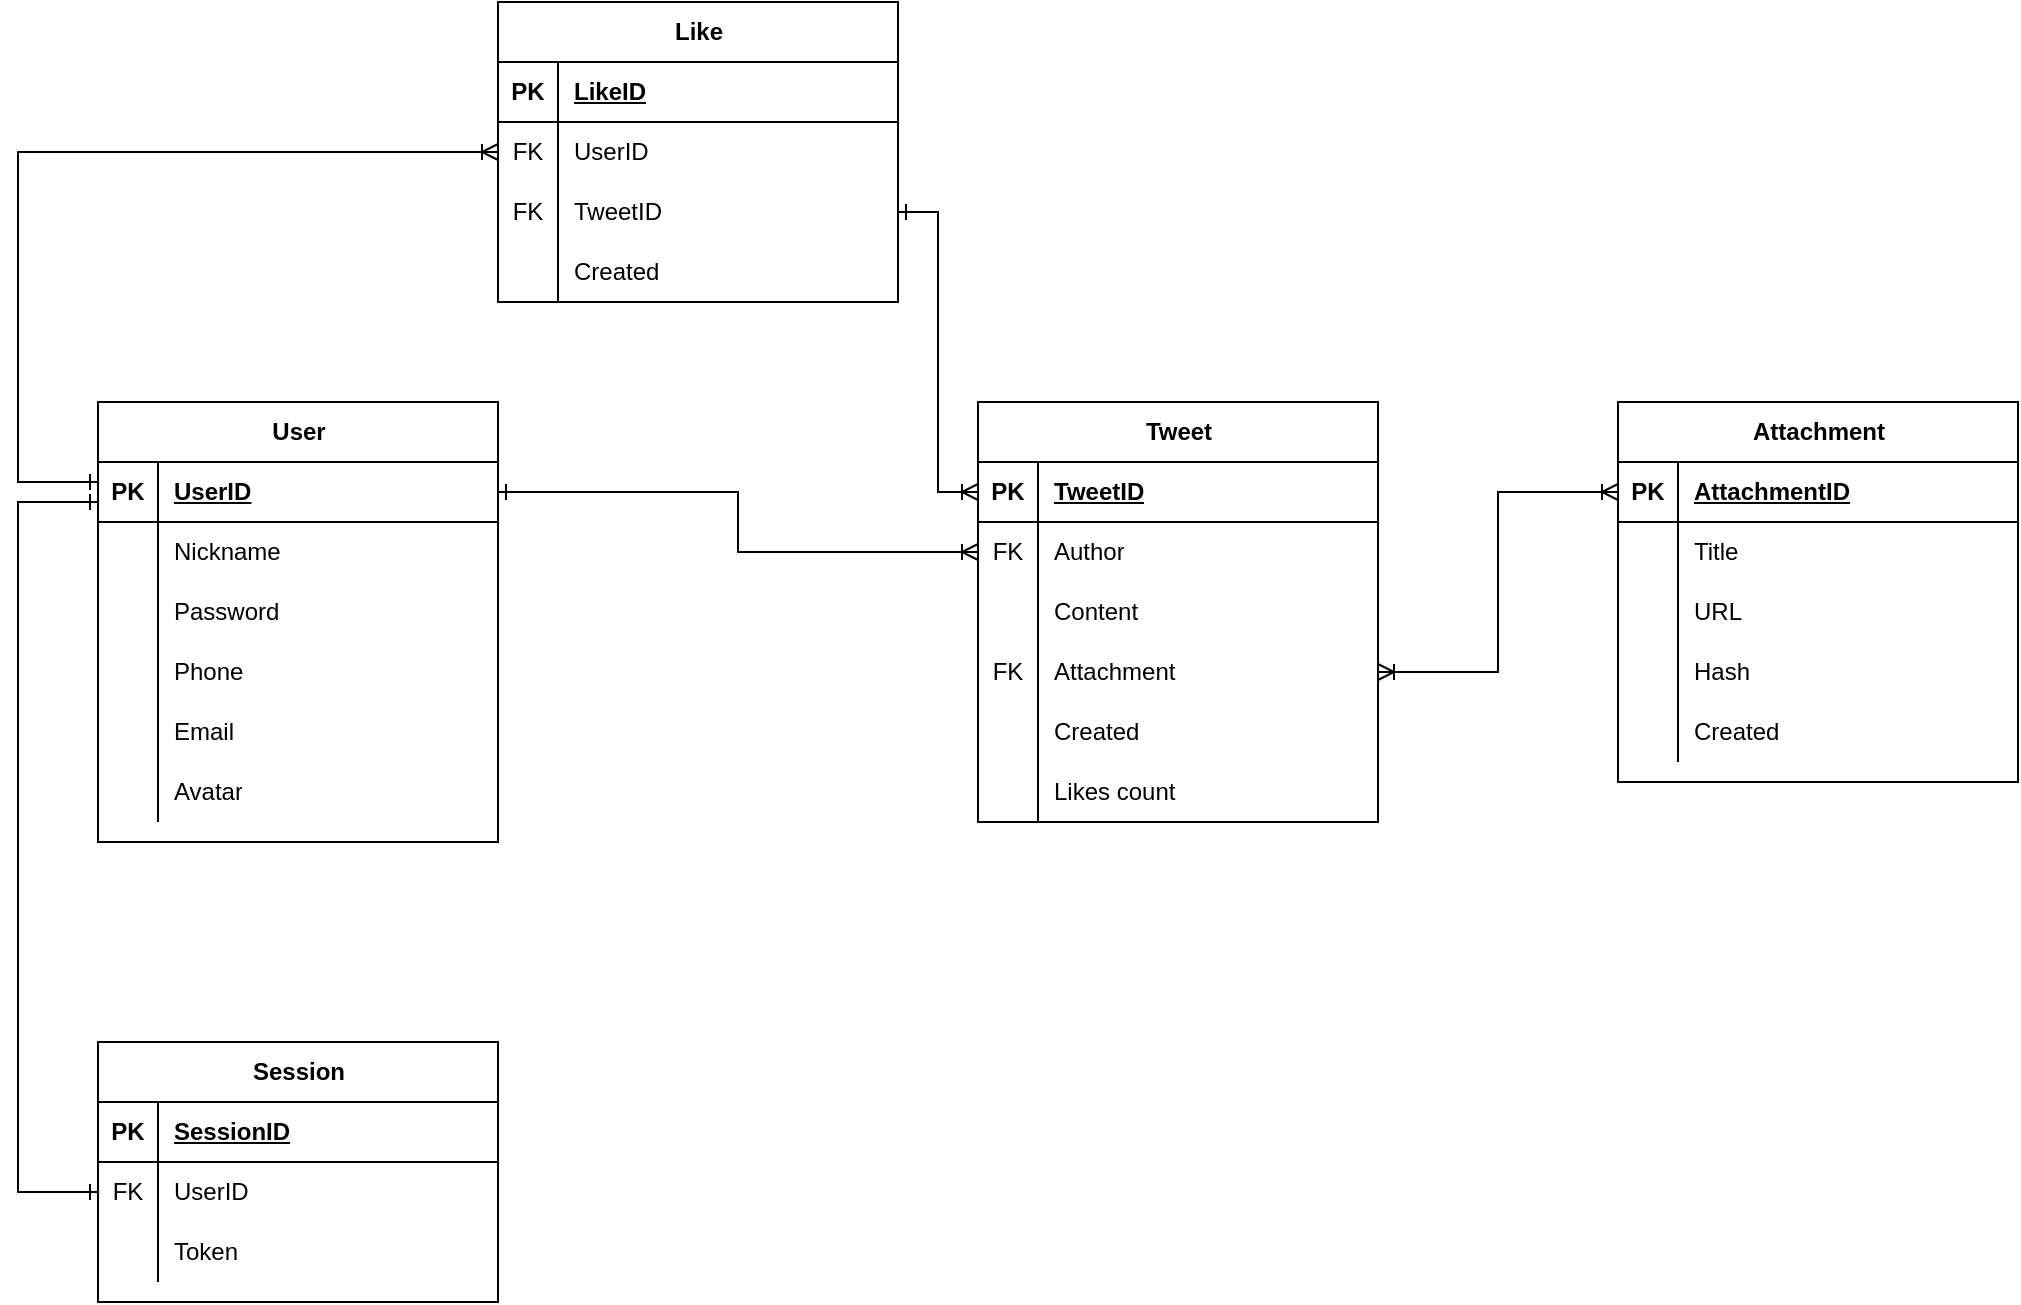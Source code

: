 <mxfile version="21.0.8" type="device"><diagram name="Page-1" id="AqOe3Q0Q7HEg-Wo7nhUU"><mxGraphModel dx="1434" dy="704" grid="1" gridSize="10" guides="1" tooltips="1" connect="1" arrows="1" fold="1" page="1" pageScale="1" pageWidth="827" pageHeight="1169" math="0" shadow="0"><root><mxCell id="0"/><mxCell id="1" parent="0"/><mxCell id="Vz5mIkHJS3hJFLeQVdy0-1" value="User" style="shape=table;startSize=30;container=1;collapsible=1;childLayout=tableLayout;fixedRows=1;rowLines=0;fontStyle=1;align=center;resizeLast=1;html=1;" vertex="1" parent="1"><mxGeometry x="80" y="400" width="200" height="220" as="geometry"/></mxCell><mxCell id="Vz5mIkHJS3hJFLeQVdy0-2" value="" style="shape=tableRow;horizontal=0;startSize=0;swimlaneHead=0;swimlaneBody=0;fillColor=none;collapsible=0;dropTarget=0;points=[[0,0.5],[1,0.5]];portConstraint=eastwest;top=0;left=0;right=0;bottom=1;" vertex="1" parent="Vz5mIkHJS3hJFLeQVdy0-1"><mxGeometry y="30" width="200" height="30" as="geometry"/></mxCell><mxCell id="Vz5mIkHJS3hJFLeQVdy0-3" value="PK" style="shape=partialRectangle;connectable=0;fillColor=none;top=0;left=0;bottom=0;right=0;fontStyle=1;overflow=hidden;whiteSpace=wrap;html=1;" vertex="1" parent="Vz5mIkHJS3hJFLeQVdy0-2"><mxGeometry width="30" height="30" as="geometry"><mxRectangle width="30" height="30" as="alternateBounds"/></mxGeometry></mxCell><mxCell id="Vz5mIkHJS3hJFLeQVdy0-4" value="UserID" style="shape=partialRectangle;connectable=0;fillColor=none;top=0;left=0;bottom=0;right=0;align=left;spacingLeft=6;fontStyle=5;overflow=hidden;whiteSpace=wrap;html=1;" vertex="1" parent="Vz5mIkHJS3hJFLeQVdy0-2"><mxGeometry x="30" width="170" height="30" as="geometry"><mxRectangle width="170" height="30" as="alternateBounds"/></mxGeometry></mxCell><mxCell id="Vz5mIkHJS3hJFLeQVdy0-5" value="" style="shape=tableRow;horizontal=0;startSize=0;swimlaneHead=0;swimlaneBody=0;fillColor=none;collapsible=0;dropTarget=0;points=[[0,0.5],[1,0.5]];portConstraint=eastwest;top=0;left=0;right=0;bottom=0;" vertex="1" parent="Vz5mIkHJS3hJFLeQVdy0-1"><mxGeometry y="60" width="200" height="30" as="geometry"/></mxCell><mxCell id="Vz5mIkHJS3hJFLeQVdy0-6" value="" style="shape=partialRectangle;connectable=0;fillColor=none;top=0;left=0;bottom=0;right=0;editable=1;overflow=hidden;whiteSpace=wrap;html=1;" vertex="1" parent="Vz5mIkHJS3hJFLeQVdy0-5"><mxGeometry width="30" height="30" as="geometry"><mxRectangle width="30" height="30" as="alternateBounds"/></mxGeometry></mxCell><mxCell id="Vz5mIkHJS3hJFLeQVdy0-7" value="Nickname" style="shape=partialRectangle;connectable=0;fillColor=none;top=0;left=0;bottom=0;right=0;align=left;spacingLeft=6;overflow=hidden;whiteSpace=wrap;html=1;" vertex="1" parent="Vz5mIkHJS3hJFLeQVdy0-5"><mxGeometry x="30" width="170" height="30" as="geometry"><mxRectangle width="170" height="30" as="alternateBounds"/></mxGeometry></mxCell><mxCell id="Vz5mIkHJS3hJFLeQVdy0-8" value="" style="shape=tableRow;horizontal=0;startSize=0;swimlaneHead=0;swimlaneBody=0;fillColor=none;collapsible=0;dropTarget=0;points=[[0,0.5],[1,0.5]];portConstraint=eastwest;top=0;left=0;right=0;bottom=0;" vertex="1" parent="Vz5mIkHJS3hJFLeQVdy0-1"><mxGeometry y="90" width="200" height="30" as="geometry"/></mxCell><mxCell id="Vz5mIkHJS3hJFLeQVdy0-9" value="" style="shape=partialRectangle;connectable=0;fillColor=none;top=0;left=0;bottom=0;right=0;editable=1;overflow=hidden;whiteSpace=wrap;html=1;" vertex="1" parent="Vz5mIkHJS3hJFLeQVdy0-8"><mxGeometry width="30" height="30" as="geometry"><mxRectangle width="30" height="30" as="alternateBounds"/></mxGeometry></mxCell><mxCell id="Vz5mIkHJS3hJFLeQVdy0-10" value="Password" style="shape=partialRectangle;connectable=0;fillColor=none;top=0;left=0;bottom=0;right=0;align=left;spacingLeft=6;overflow=hidden;whiteSpace=wrap;html=1;" vertex="1" parent="Vz5mIkHJS3hJFLeQVdy0-8"><mxGeometry x="30" width="170" height="30" as="geometry"><mxRectangle width="170" height="30" as="alternateBounds"/></mxGeometry></mxCell><mxCell id="Vz5mIkHJS3hJFLeQVdy0-11" value="" style="shape=tableRow;horizontal=0;startSize=0;swimlaneHead=0;swimlaneBody=0;fillColor=none;collapsible=0;dropTarget=0;points=[[0,0.5],[1,0.5]];portConstraint=eastwest;top=0;left=0;right=0;bottom=0;" vertex="1" parent="Vz5mIkHJS3hJFLeQVdy0-1"><mxGeometry y="120" width="200" height="30" as="geometry"/></mxCell><mxCell id="Vz5mIkHJS3hJFLeQVdy0-12" value="" style="shape=partialRectangle;connectable=0;fillColor=none;top=0;left=0;bottom=0;right=0;editable=1;overflow=hidden;whiteSpace=wrap;html=1;" vertex="1" parent="Vz5mIkHJS3hJFLeQVdy0-11"><mxGeometry width="30" height="30" as="geometry"><mxRectangle width="30" height="30" as="alternateBounds"/></mxGeometry></mxCell><mxCell id="Vz5mIkHJS3hJFLeQVdy0-13" value="Phone" style="shape=partialRectangle;connectable=0;fillColor=none;top=0;left=0;bottom=0;right=0;align=left;spacingLeft=6;overflow=hidden;whiteSpace=wrap;html=1;" vertex="1" parent="Vz5mIkHJS3hJFLeQVdy0-11"><mxGeometry x="30" width="170" height="30" as="geometry"><mxRectangle width="170" height="30" as="alternateBounds"/></mxGeometry></mxCell><mxCell id="Vz5mIkHJS3hJFLeQVdy0-66" value="" style="shape=tableRow;horizontal=0;startSize=0;swimlaneHead=0;swimlaneBody=0;fillColor=none;collapsible=0;dropTarget=0;points=[[0,0.5],[1,0.5]];portConstraint=eastwest;top=0;left=0;right=0;bottom=0;" vertex="1" parent="Vz5mIkHJS3hJFLeQVdy0-1"><mxGeometry y="150" width="200" height="30" as="geometry"/></mxCell><mxCell id="Vz5mIkHJS3hJFLeQVdy0-67" value="" style="shape=partialRectangle;connectable=0;fillColor=none;top=0;left=0;bottom=0;right=0;editable=1;overflow=hidden;whiteSpace=wrap;html=1;" vertex="1" parent="Vz5mIkHJS3hJFLeQVdy0-66"><mxGeometry width="30" height="30" as="geometry"><mxRectangle width="30" height="30" as="alternateBounds"/></mxGeometry></mxCell><mxCell id="Vz5mIkHJS3hJFLeQVdy0-68" value="Email" style="shape=partialRectangle;connectable=0;fillColor=none;top=0;left=0;bottom=0;right=0;align=left;spacingLeft=6;overflow=hidden;whiteSpace=wrap;html=1;" vertex="1" parent="Vz5mIkHJS3hJFLeQVdy0-66"><mxGeometry x="30" width="170" height="30" as="geometry"><mxRectangle width="170" height="30" as="alternateBounds"/></mxGeometry></mxCell><mxCell id="Vz5mIkHJS3hJFLeQVdy0-69" value="" style="shape=tableRow;horizontal=0;startSize=0;swimlaneHead=0;swimlaneBody=0;fillColor=none;collapsible=0;dropTarget=0;points=[[0,0.5],[1,0.5]];portConstraint=eastwest;top=0;left=0;right=0;bottom=0;" vertex="1" parent="Vz5mIkHJS3hJFLeQVdy0-1"><mxGeometry y="180" width="200" height="30" as="geometry"/></mxCell><mxCell id="Vz5mIkHJS3hJFLeQVdy0-70" value="" style="shape=partialRectangle;connectable=0;fillColor=none;top=0;left=0;bottom=0;right=0;editable=1;overflow=hidden;whiteSpace=wrap;html=1;" vertex="1" parent="Vz5mIkHJS3hJFLeQVdy0-69"><mxGeometry width="30" height="30" as="geometry"><mxRectangle width="30" height="30" as="alternateBounds"/></mxGeometry></mxCell><mxCell id="Vz5mIkHJS3hJFLeQVdy0-71" value="Avatar" style="shape=partialRectangle;connectable=0;fillColor=none;top=0;left=0;bottom=0;right=0;align=left;spacingLeft=6;overflow=hidden;whiteSpace=wrap;html=1;" vertex="1" parent="Vz5mIkHJS3hJFLeQVdy0-69"><mxGeometry x="30" width="170" height="30" as="geometry"><mxRectangle width="170" height="30" as="alternateBounds"/></mxGeometry></mxCell><mxCell id="Vz5mIkHJS3hJFLeQVdy0-14" value="Tweet" style="shape=table;startSize=30;container=1;collapsible=1;childLayout=tableLayout;fixedRows=1;rowLines=0;fontStyle=1;align=center;resizeLast=1;html=1;" vertex="1" parent="1"><mxGeometry x="520" y="400" width="200" height="210" as="geometry"/></mxCell><mxCell id="Vz5mIkHJS3hJFLeQVdy0-15" value="" style="shape=tableRow;horizontal=0;startSize=0;swimlaneHead=0;swimlaneBody=0;fillColor=none;collapsible=0;dropTarget=0;points=[[0,0.5],[1,0.5]];portConstraint=eastwest;top=0;left=0;right=0;bottom=1;" vertex="1" parent="Vz5mIkHJS3hJFLeQVdy0-14"><mxGeometry y="30" width="200" height="30" as="geometry"/></mxCell><mxCell id="Vz5mIkHJS3hJFLeQVdy0-16" value="PK" style="shape=partialRectangle;connectable=0;fillColor=none;top=0;left=0;bottom=0;right=0;fontStyle=1;overflow=hidden;whiteSpace=wrap;html=1;" vertex="1" parent="Vz5mIkHJS3hJFLeQVdy0-15"><mxGeometry width="30" height="30" as="geometry"><mxRectangle width="30" height="30" as="alternateBounds"/></mxGeometry></mxCell><mxCell id="Vz5mIkHJS3hJFLeQVdy0-17" value="TweetID" style="shape=partialRectangle;connectable=0;fillColor=none;top=0;left=0;bottom=0;right=0;align=left;spacingLeft=6;fontStyle=5;overflow=hidden;whiteSpace=wrap;html=1;" vertex="1" parent="Vz5mIkHJS3hJFLeQVdy0-15"><mxGeometry x="30" width="170" height="30" as="geometry"><mxRectangle width="170" height="30" as="alternateBounds"/></mxGeometry></mxCell><mxCell id="Vz5mIkHJS3hJFLeQVdy0-18" value="" style="shape=tableRow;horizontal=0;startSize=0;swimlaneHead=0;swimlaneBody=0;fillColor=none;collapsible=0;dropTarget=0;points=[[0,0.5],[1,0.5]];portConstraint=eastwest;top=0;left=0;right=0;bottom=0;" vertex="1" parent="Vz5mIkHJS3hJFLeQVdy0-14"><mxGeometry y="60" width="200" height="30" as="geometry"/></mxCell><mxCell id="Vz5mIkHJS3hJFLeQVdy0-19" value="FK" style="shape=partialRectangle;connectable=0;fillColor=none;top=0;left=0;bottom=0;right=0;editable=1;overflow=hidden;whiteSpace=wrap;html=1;" vertex="1" parent="Vz5mIkHJS3hJFLeQVdy0-18"><mxGeometry width="30" height="30" as="geometry"><mxRectangle width="30" height="30" as="alternateBounds"/></mxGeometry></mxCell><mxCell id="Vz5mIkHJS3hJFLeQVdy0-20" value="Author" style="shape=partialRectangle;connectable=0;fillColor=none;top=0;left=0;bottom=0;right=0;align=left;spacingLeft=6;overflow=hidden;whiteSpace=wrap;html=1;" vertex="1" parent="Vz5mIkHJS3hJFLeQVdy0-18"><mxGeometry x="30" width="170" height="30" as="geometry"><mxRectangle width="170" height="30" as="alternateBounds"/></mxGeometry></mxCell><mxCell id="Vz5mIkHJS3hJFLeQVdy0-21" value="" style="shape=tableRow;horizontal=0;startSize=0;swimlaneHead=0;swimlaneBody=0;fillColor=none;collapsible=0;dropTarget=0;points=[[0,0.5],[1,0.5]];portConstraint=eastwest;top=0;left=0;right=0;bottom=0;" vertex="1" parent="Vz5mIkHJS3hJFLeQVdy0-14"><mxGeometry y="90" width="200" height="30" as="geometry"/></mxCell><mxCell id="Vz5mIkHJS3hJFLeQVdy0-22" value="" style="shape=partialRectangle;connectable=0;fillColor=none;top=0;left=0;bottom=0;right=0;editable=1;overflow=hidden;whiteSpace=wrap;html=1;" vertex="1" parent="Vz5mIkHJS3hJFLeQVdy0-21"><mxGeometry width="30" height="30" as="geometry"><mxRectangle width="30" height="30" as="alternateBounds"/></mxGeometry></mxCell><mxCell id="Vz5mIkHJS3hJFLeQVdy0-23" value="Content" style="shape=partialRectangle;connectable=0;fillColor=none;top=0;left=0;bottom=0;right=0;align=left;spacingLeft=6;overflow=hidden;whiteSpace=wrap;html=1;" vertex="1" parent="Vz5mIkHJS3hJFLeQVdy0-21"><mxGeometry x="30" width="170" height="30" as="geometry"><mxRectangle width="170" height="30" as="alternateBounds"/></mxGeometry></mxCell><mxCell id="Vz5mIkHJS3hJFLeQVdy0-24" value="" style="shape=tableRow;horizontal=0;startSize=0;swimlaneHead=0;swimlaneBody=0;fillColor=none;collapsible=0;dropTarget=0;points=[[0,0.5],[1,0.5]];portConstraint=eastwest;top=0;left=0;right=0;bottom=0;" vertex="1" parent="Vz5mIkHJS3hJFLeQVdy0-14"><mxGeometry y="120" width="200" height="30" as="geometry"/></mxCell><mxCell id="Vz5mIkHJS3hJFLeQVdy0-25" value="FK" style="shape=partialRectangle;connectable=0;fillColor=none;top=0;left=0;bottom=0;right=0;editable=1;overflow=hidden;whiteSpace=wrap;html=1;" vertex="1" parent="Vz5mIkHJS3hJFLeQVdy0-24"><mxGeometry width="30" height="30" as="geometry"><mxRectangle width="30" height="30" as="alternateBounds"/></mxGeometry></mxCell><mxCell id="Vz5mIkHJS3hJFLeQVdy0-26" value="Attachment" style="shape=partialRectangle;connectable=0;fillColor=none;top=0;left=0;bottom=0;right=0;align=left;spacingLeft=6;overflow=hidden;whiteSpace=wrap;html=1;" vertex="1" parent="Vz5mIkHJS3hJFLeQVdy0-24"><mxGeometry x="30" width="170" height="30" as="geometry"><mxRectangle width="170" height="30" as="alternateBounds"/></mxGeometry></mxCell><mxCell id="Vz5mIkHJS3hJFLeQVdy0-76" value="" style="shape=tableRow;horizontal=0;startSize=0;swimlaneHead=0;swimlaneBody=0;fillColor=none;collapsible=0;dropTarget=0;points=[[0,0.5],[1,0.5]];portConstraint=eastwest;top=0;left=0;right=0;bottom=0;" vertex="1" parent="Vz5mIkHJS3hJFLeQVdy0-14"><mxGeometry y="150" width="200" height="30" as="geometry"/></mxCell><mxCell id="Vz5mIkHJS3hJFLeQVdy0-77" value="" style="shape=partialRectangle;connectable=0;fillColor=none;top=0;left=0;bottom=0;right=0;editable=1;overflow=hidden;whiteSpace=wrap;html=1;" vertex="1" parent="Vz5mIkHJS3hJFLeQVdy0-76"><mxGeometry width="30" height="30" as="geometry"><mxRectangle width="30" height="30" as="alternateBounds"/></mxGeometry></mxCell><mxCell id="Vz5mIkHJS3hJFLeQVdy0-78" value="Created" style="shape=partialRectangle;connectable=0;fillColor=none;top=0;left=0;bottom=0;right=0;align=left;spacingLeft=6;overflow=hidden;whiteSpace=wrap;html=1;" vertex="1" parent="Vz5mIkHJS3hJFLeQVdy0-76"><mxGeometry x="30" width="170" height="30" as="geometry"><mxRectangle width="170" height="30" as="alternateBounds"/></mxGeometry></mxCell><mxCell id="Vz5mIkHJS3hJFLeQVdy0-79" value="" style="shape=tableRow;horizontal=0;startSize=0;swimlaneHead=0;swimlaneBody=0;fillColor=none;collapsible=0;dropTarget=0;points=[[0,0.5],[1,0.5]];portConstraint=eastwest;top=0;left=0;right=0;bottom=0;" vertex="1" parent="Vz5mIkHJS3hJFLeQVdy0-14"><mxGeometry y="180" width="200" height="30" as="geometry"/></mxCell><mxCell id="Vz5mIkHJS3hJFLeQVdy0-80" value="" style="shape=partialRectangle;connectable=0;fillColor=none;top=0;left=0;bottom=0;right=0;editable=1;overflow=hidden;whiteSpace=wrap;html=1;" vertex="1" parent="Vz5mIkHJS3hJFLeQVdy0-79"><mxGeometry width="30" height="30" as="geometry"><mxRectangle width="30" height="30" as="alternateBounds"/></mxGeometry></mxCell><mxCell id="Vz5mIkHJS3hJFLeQVdy0-81" value="Likes count" style="shape=partialRectangle;connectable=0;fillColor=none;top=0;left=0;bottom=0;right=0;align=left;spacingLeft=6;overflow=hidden;whiteSpace=wrap;html=1;" vertex="1" parent="Vz5mIkHJS3hJFLeQVdy0-79"><mxGeometry x="30" width="170" height="30" as="geometry"><mxRectangle width="170" height="30" as="alternateBounds"/></mxGeometry></mxCell><mxCell id="Vz5mIkHJS3hJFLeQVdy0-27" value="Like" style="shape=table;startSize=30;container=1;collapsible=1;childLayout=tableLayout;fixedRows=1;rowLines=0;fontStyle=1;align=center;resizeLast=1;html=1;" vertex="1" parent="1"><mxGeometry x="280" y="200" width="200" height="150" as="geometry"/></mxCell><mxCell id="Vz5mIkHJS3hJFLeQVdy0-28" value="" style="shape=tableRow;horizontal=0;startSize=0;swimlaneHead=0;swimlaneBody=0;fillColor=none;collapsible=0;dropTarget=0;points=[[0,0.5],[1,0.5]];portConstraint=eastwest;top=0;left=0;right=0;bottom=1;" vertex="1" parent="Vz5mIkHJS3hJFLeQVdy0-27"><mxGeometry y="30" width="200" height="30" as="geometry"/></mxCell><mxCell id="Vz5mIkHJS3hJFLeQVdy0-29" value="PK" style="shape=partialRectangle;connectable=0;fillColor=none;top=0;left=0;bottom=0;right=0;fontStyle=1;overflow=hidden;whiteSpace=wrap;html=1;" vertex="1" parent="Vz5mIkHJS3hJFLeQVdy0-28"><mxGeometry width="30" height="30" as="geometry"><mxRectangle width="30" height="30" as="alternateBounds"/></mxGeometry></mxCell><mxCell id="Vz5mIkHJS3hJFLeQVdy0-30" value="LikeID" style="shape=partialRectangle;connectable=0;fillColor=none;top=0;left=0;bottom=0;right=0;align=left;spacingLeft=6;fontStyle=5;overflow=hidden;whiteSpace=wrap;html=1;" vertex="1" parent="Vz5mIkHJS3hJFLeQVdy0-28"><mxGeometry x="30" width="170" height="30" as="geometry"><mxRectangle width="170" height="30" as="alternateBounds"/></mxGeometry></mxCell><mxCell id="Vz5mIkHJS3hJFLeQVdy0-31" value="" style="shape=tableRow;horizontal=0;startSize=0;swimlaneHead=0;swimlaneBody=0;fillColor=none;collapsible=0;dropTarget=0;points=[[0,0.5],[1,0.5]];portConstraint=eastwest;top=0;left=0;right=0;bottom=0;" vertex="1" parent="Vz5mIkHJS3hJFLeQVdy0-27"><mxGeometry y="60" width="200" height="30" as="geometry"/></mxCell><mxCell id="Vz5mIkHJS3hJFLeQVdy0-32" value="FK" style="shape=partialRectangle;connectable=0;fillColor=none;top=0;left=0;bottom=0;right=0;editable=1;overflow=hidden;whiteSpace=wrap;html=1;" vertex="1" parent="Vz5mIkHJS3hJFLeQVdy0-31"><mxGeometry width="30" height="30" as="geometry"><mxRectangle width="30" height="30" as="alternateBounds"/></mxGeometry></mxCell><mxCell id="Vz5mIkHJS3hJFLeQVdy0-33" value="UserID" style="shape=partialRectangle;connectable=0;fillColor=none;top=0;left=0;bottom=0;right=0;align=left;spacingLeft=6;overflow=hidden;whiteSpace=wrap;html=1;" vertex="1" parent="Vz5mIkHJS3hJFLeQVdy0-31"><mxGeometry x="30" width="170" height="30" as="geometry"><mxRectangle width="170" height="30" as="alternateBounds"/></mxGeometry></mxCell><mxCell id="Vz5mIkHJS3hJFLeQVdy0-34" value="" style="shape=tableRow;horizontal=0;startSize=0;swimlaneHead=0;swimlaneBody=0;fillColor=none;collapsible=0;dropTarget=0;points=[[0,0.5],[1,0.5]];portConstraint=eastwest;top=0;left=0;right=0;bottom=0;" vertex="1" parent="Vz5mIkHJS3hJFLeQVdy0-27"><mxGeometry y="90" width="200" height="30" as="geometry"/></mxCell><mxCell id="Vz5mIkHJS3hJFLeQVdy0-35" value="FK" style="shape=partialRectangle;connectable=0;fillColor=none;top=0;left=0;bottom=0;right=0;editable=1;overflow=hidden;whiteSpace=wrap;html=1;" vertex="1" parent="Vz5mIkHJS3hJFLeQVdy0-34"><mxGeometry width="30" height="30" as="geometry"><mxRectangle width="30" height="30" as="alternateBounds"/></mxGeometry></mxCell><mxCell id="Vz5mIkHJS3hJFLeQVdy0-36" value="TweetID" style="shape=partialRectangle;connectable=0;fillColor=none;top=0;left=0;bottom=0;right=0;align=left;spacingLeft=6;overflow=hidden;whiteSpace=wrap;html=1;" vertex="1" parent="Vz5mIkHJS3hJFLeQVdy0-34"><mxGeometry x="30" width="170" height="30" as="geometry"><mxRectangle width="170" height="30" as="alternateBounds"/></mxGeometry></mxCell><mxCell id="Vz5mIkHJS3hJFLeQVdy0-37" value="" style="shape=tableRow;horizontal=0;startSize=0;swimlaneHead=0;swimlaneBody=0;fillColor=none;collapsible=0;dropTarget=0;points=[[0,0.5],[1,0.5]];portConstraint=eastwest;top=0;left=0;right=0;bottom=0;" vertex="1" parent="Vz5mIkHJS3hJFLeQVdy0-27"><mxGeometry y="120" width="200" height="30" as="geometry"/></mxCell><mxCell id="Vz5mIkHJS3hJFLeQVdy0-38" value="" style="shape=partialRectangle;connectable=0;fillColor=none;top=0;left=0;bottom=0;right=0;editable=1;overflow=hidden;whiteSpace=wrap;html=1;" vertex="1" parent="Vz5mIkHJS3hJFLeQVdy0-37"><mxGeometry width="30" height="30" as="geometry"><mxRectangle width="30" height="30" as="alternateBounds"/></mxGeometry></mxCell><mxCell id="Vz5mIkHJS3hJFLeQVdy0-39" value="Created" style="shape=partialRectangle;connectable=0;fillColor=none;top=0;left=0;bottom=0;right=0;align=left;spacingLeft=6;overflow=hidden;whiteSpace=wrap;html=1;" vertex="1" parent="Vz5mIkHJS3hJFLeQVdy0-37"><mxGeometry x="30" width="170" height="30" as="geometry"><mxRectangle width="170" height="30" as="alternateBounds"/></mxGeometry></mxCell><mxCell id="Vz5mIkHJS3hJFLeQVdy0-40" value="Session" style="shape=table;startSize=30;container=1;collapsible=1;childLayout=tableLayout;fixedRows=1;rowLines=0;fontStyle=1;align=center;resizeLast=1;html=1;" vertex="1" parent="1"><mxGeometry x="80" y="720" width="200" height="130" as="geometry"/></mxCell><mxCell id="Vz5mIkHJS3hJFLeQVdy0-41" value="" style="shape=tableRow;horizontal=0;startSize=0;swimlaneHead=0;swimlaneBody=0;fillColor=none;collapsible=0;dropTarget=0;points=[[0,0.5],[1,0.5]];portConstraint=eastwest;top=0;left=0;right=0;bottom=1;" vertex="1" parent="Vz5mIkHJS3hJFLeQVdy0-40"><mxGeometry y="30" width="200" height="30" as="geometry"/></mxCell><mxCell id="Vz5mIkHJS3hJFLeQVdy0-42" value="PK" style="shape=partialRectangle;connectable=0;fillColor=none;top=0;left=0;bottom=0;right=0;fontStyle=1;overflow=hidden;whiteSpace=wrap;html=1;" vertex="1" parent="Vz5mIkHJS3hJFLeQVdy0-41"><mxGeometry width="30" height="30" as="geometry"><mxRectangle width="30" height="30" as="alternateBounds"/></mxGeometry></mxCell><mxCell id="Vz5mIkHJS3hJFLeQVdy0-43" value="SessionID" style="shape=partialRectangle;connectable=0;fillColor=none;top=0;left=0;bottom=0;right=0;align=left;spacingLeft=6;fontStyle=5;overflow=hidden;whiteSpace=wrap;html=1;" vertex="1" parent="Vz5mIkHJS3hJFLeQVdy0-41"><mxGeometry x="30" width="170" height="30" as="geometry"><mxRectangle width="170" height="30" as="alternateBounds"/></mxGeometry></mxCell><mxCell id="Vz5mIkHJS3hJFLeQVdy0-44" value="" style="shape=tableRow;horizontal=0;startSize=0;swimlaneHead=0;swimlaneBody=0;fillColor=none;collapsible=0;dropTarget=0;points=[[0,0.5],[1,0.5]];portConstraint=eastwest;top=0;left=0;right=0;bottom=0;" vertex="1" parent="Vz5mIkHJS3hJFLeQVdy0-40"><mxGeometry y="60" width="200" height="30" as="geometry"/></mxCell><mxCell id="Vz5mIkHJS3hJFLeQVdy0-45" value="FK" style="shape=partialRectangle;connectable=0;fillColor=none;top=0;left=0;bottom=0;right=0;editable=1;overflow=hidden;whiteSpace=wrap;html=1;" vertex="1" parent="Vz5mIkHJS3hJFLeQVdy0-44"><mxGeometry width="30" height="30" as="geometry"><mxRectangle width="30" height="30" as="alternateBounds"/></mxGeometry></mxCell><mxCell id="Vz5mIkHJS3hJFLeQVdy0-46" value="UserID" style="shape=partialRectangle;connectable=0;fillColor=none;top=0;left=0;bottom=0;right=0;align=left;spacingLeft=6;overflow=hidden;whiteSpace=wrap;html=1;" vertex="1" parent="Vz5mIkHJS3hJFLeQVdy0-44"><mxGeometry x="30" width="170" height="30" as="geometry"><mxRectangle width="170" height="30" as="alternateBounds"/></mxGeometry></mxCell><mxCell id="Vz5mIkHJS3hJFLeQVdy0-47" value="" style="shape=tableRow;horizontal=0;startSize=0;swimlaneHead=0;swimlaneBody=0;fillColor=none;collapsible=0;dropTarget=0;points=[[0,0.5],[1,0.5]];portConstraint=eastwest;top=0;left=0;right=0;bottom=0;" vertex="1" parent="Vz5mIkHJS3hJFLeQVdy0-40"><mxGeometry y="90" width="200" height="30" as="geometry"/></mxCell><mxCell id="Vz5mIkHJS3hJFLeQVdy0-48" value="" style="shape=partialRectangle;connectable=0;fillColor=none;top=0;left=0;bottom=0;right=0;editable=1;overflow=hidden;whiteSpace=wrap;html=1;" vertex="1" parent="Vz5mIkHJS3hJFLeQVdy0-47"><mxGeometry width="30" height="30" as="geometry"><mxRectangle width="30" height="30" as="alternateBounds"/></mxGeometry></mxCell><mxCell id="Vz5mIkHJS3hJFLeQVdy0-49" value="Token" style="shape=partialRectangle;connectable=0;fillColor=none;top=0;left=0;bottom=0;right=0;align=left;spacingLeft=6;overflow=hidden;whiteSpace=wrap;html=1;" vertex="1" parent="Vz5mIkHJS3hJFLeQVdy0-47"><mxGeometry x="30" width="170" height="30" as="geometry"><mxRectangle width="170" height="30" as="alternateBounds"/></mxGeometry></mxCell><mxCell id="Vz5mIkHJS3hJFLeQVdy0-53" value="Attachment" style="shape=table;startSize=30;container=1;collapsible=1;childLayout=tableLayout;fixedRows=1;rowLines=0;fontStyle=1;align=center;resizeLast=1;html=1;" vertex="1" parent="1"><mxGeometry x="840" y="400" width="200" height="190" as="geometry"/></mxCell><mxCell id="Vz5mIkHJS3hJFLeQVdy0-54" value="" style="shape=tableRow;horizontal=0;startSize=0;swimlaneHead=0;swimlaneBody=0;fillColor=none;collapsible=0;dropTarget=0;points=[[0,0.5],[1,0.5]];portConstraint=eastwest;top=0;left=0;right=0;bottom=1;" vertex="1" parent="Vz5mIkHJS3hJFLeQVdy0-53"><mxGeometry y="30" width="200" height="30" as="geometry"/></mxCell><mxCell id="Vz5mIkHJS3hJFLeQVdy0-55" value="PK" style="shape=partialRectangle;connectable=0;fillColor=none;top=0;left=0;bottom=0;right=0;fontStyle=1;overflow=hidden;whiteSpace=wrap;html=1;" vertex="1" parent="Vz5mIkHJS3hJFLeQVdy0-54"><mxGeometry width="30" height="30" as="geometry"><mxRectangle width="30" height="30" as="alternateBounds"/></mxGeometry></mxCell><mxCell id="Vz5mIkHJS3hJFLeQVdy0-56" value="AttachmentID" style="shape=partialRectangle;connectable=0;fillColor=none;top=0;left=0;bottom=0;right=0;align=left;spacingLeft=6;fontStyle=5;overflow=hidden;whiteSpace=wrap;html=1;" vertex="1" parent="Vz5mIkHJS3hJFLeQVdy0-54"><mxGeometry x="30" width="170" height="30" as="geometry"><mxRectangle width="170" height="30" as="alternateBounds"/></mxGeometry></mxCell><mxCell id="Vz5mIkHJS3hJFLeQVdy0-57" value="" style="shape=tableRow;horizontal=0;startSize=0;swimlaneHead=0;swimlaneBody=0;fillColor=none;collapsible=0;dropTarget=0;points=[[0,0.5],[1,0.5]];portConstraint=eastwest;top=0;left=0;right=0;bottom=0;" vertex="1" parent="Vz5mIkHJS3hJFLeQVdy0-53"><mxGeometry y="60" width="200" height="30" as="geometry"/></mxCell><mxCell id="Vz5mIkHJS3hJFLeQVdy0-58" value="" style="shape=partialRectangle;connectable=0;fillColor=none;top=0;left=0;bottom=0;right=0;editable=1;overflow=hidden;whiteSpace=wrap;html=1;" vertex="1" parent="Vz5mIkHJS3hJFLeQVdy0-57"><mxGeometry width="30" height="30" as="geometry"><mxRectangle width="30" height="30" as="alternateBounds"/></mxGeometry></mxCell><mxCell id="Vz5mIkHJS3hJFLeQVdy0-59" value="Title" style="shape=partialRectangle;connectable=0;fillColor=none;top=0;left=0;bottom=0;right=0;align=left;spacingLeft=6;overflow=hidden;whiteSpace=wrap;html=1;" vertex="1" parent="Vz5mIkHJS3hJFLeQVdy0-57"><mxGeometry x="30" width="170" height="30" as="geometry"><mxRectangle width="170" height="30" as="alternateBounds"/></mxGeometry></mxCell><mxCell id="Vz5mIkHJS3hJFLeQVdy0-60" value="" style="shape=tableRow;horizontal=0;startSize=0;swimlaneHead=0;swimlaneBody=0;fillColor=none;collapsible=0;dropTarget=0;points=[[0,0.5],[1,0.5]];portConstraint=eastwest;top=0;left=0;right=0;bottom=0;" vertex="1" parent="Vz5mIkHJS3hJFLeQVdy0-53"><mxGeometry y="90" width="200" height="30" as="geometry"/></mxCell><mxCell id="Vz5mIkHJS3hJFLeQVdy0-61" value="" style="shape=partialRectangle;connectable=0;fillColor=none;top=0;left=0;bottom=0;right=0;editable=1;overflow=hidden;whiteSpace=wrap;html=1;" vertex="1" parent="Vz5mIkHJS3hJFLeQVdy0-60"><mxGeometry width="30" height="30" as="geometry"><mxRectangle width="30" height="30" as="alternateBounds"/></mxGeometry></mxCell><mxCell id="Vz5mIkHJS3hJFLeQVdy0-62" value="URL" style="shape=partialRectangle;connectable=0;fillColor=none;top=0;left=0;bottom=0;right=0;align=left;spacingLeft=6;overflow=hidden;whiteSpace=wrap;html=1;" vertex="1" parent="Vz5mIkHJS3hJFLeQVdy0-60"><mxGeometry x="30" width="170" height="30" as="geometry"><mxRectangle width="170" height="30" as="alternateBounds"/></mxGeometry></mxCell><mxCell id="Vz5mIkHJS3hJFLeQVdy0-63" value="" style="shape=tableRow;horizontal=0;startSize=0;swimlaneHead=0;swimlaneBody=0;fillColor=none;collapsible=0;dropTarget=0;points=[[0,0.5],[1,0.5]];portConstraint=eastwest;top=0;left=0;right=0;bottom=0;" vertex="1" parent="Vz5mIkHJS3hJFLeQVdy0-53"><mxGeometry y="120" width="200" height="30" as="geometry"/></mxCell><mxCell id="Vz5mIkHJS3hJFLeQVdy0-64" value="" style="shape=partialRectangle;connectable=0;fillColor=none;top=0;left=0;bottom=0;right=0;editable=1;overflow=hidden;whiteSpace=wrap;html=1;" vertex="1" parent="Vz5mIkHJS3hJFLeQVdy0-63"><mxGeometry width="30" height="30" as="geometry"><mxRectangle width="30" height="30" as="alternateBounds"/></mxGeometry></mxCell><mxCell id="Vz5mIkHJS3hJFLeQVdy0-65" value="Hash" style="shape=partialRectangle;connectable=0;fillColor=none;top=0;left=0;bottom=0;right=0;align=left;spacingLeft=6;overflow=hidden;whiteSpace=wrap;html=1;" vertex="1" parent="Vz5mIkHJS3hJFLeQVdy0-63"><mxGeometry x="30" width="170" height="30" as="geometry"><mxRectangle width="170" height="30" as="alternateBounds"/></mxGeometry></mxCell><mxCell id="Vz5mIkHJS3hJFLeQVdy0-73" value="" style="shape=tableRow;horizontal=0;startSize=0;swimlaneHead=0;swimlaneBody=0;fillColor=none;collapsible=0;dropTarget=0;points=[[0,0.5],[1,0.5]];portConstraint=eastwest;top=0;left=0;right=0;bottom=0;" vertex="1" parent="Vz5mIkHJS3hJFLeQVdy0-53"><mxGeometry y="150" width="200" height="30" as="geometry"/></mxCell><mxCell id="Vz5mIkHJS3hJFLeQVdy0-74" value="" style="shape=partialRectangle;connectable=0;fillColor=none;top=0;left=0;bottom=0;right=0;editable=1;overflow=hidden;whiteSpace=wrap;html=1;" vertex="1" parent="Vz5mIkHJS3hJFLeQVdy0-73"><mxGeometry width="30" height="30" as="geometry"><mxRectangle width="30" height="30" as="alternateBounds"/></mxGeometry></mxCell><mxCell id="Vz5mIkHJS3hJFLeQVdy0-75" value="Created" style="shape=partialRectangle;connectable=0;fillColor=none;top=0;left=0;bottom=0;right=0;align=left;spacingLeft=6;overflow=hidden;whiteSpace=wrap;html=1;" vertex="1" parent="Vz5mIkHJS3hJFLeQVdy0-73"><mxGeometry x="30" width="170" height="30" as="geometry"><mxRectangle width="170" height="30" as="alternateBounds"/></mxGeometry></mxCell><mxCell id="Vz5mIkHJS3hJFLeQVdy0-85" value="" style="edgeStyle=orthogonalEdgeStyle;fontSize=12;html=1;endArrow=ERone;startArrow=ERone;rounded=0;horizontal=0;exitX=0;exitY=0.5;exitDx=0;exitDy=0;startFill=0;endFill=0;" edge="1" parent="1" source="Vz5mIkHJS3hJFLeQVdy0-44"><mxGeometry width="100" height="100" relative="1" as="geometry"><mxPoint x="20" y="770" as="sourcePoint"/><mxPoint x="80" y="450" as="targetPoint"/><Array as="points"><mxPoint x="40" y="795"/><mxPoint x="40" y="450"/><mxPoint x="80" y="450"/></Array></mxGeometry></mxCell><mxCell id="Vz5mIkHJS3hJFLeQVdy0-87" value="" style="edgeStyle=orthogonalEdgeStyle;fontSize=12;html=1;endArrow=ERoneToMany;rounded=0;entryX=0;entryY=0.5;entryDx=0;entryDy=0;startArrow=ERone;startFill=0;exitX=0;exitY=0.333;exitDx=0;exitDy=0;exitPerimeter=0;" edge="1" parent="1" source="Vz5mIkHJS3hJFLeQVdy0-2" target="Vz5mIkHJS3hJFLeQVdy0-31"><mxGeometry width="100" height="100" relative="1" as="geometry"><mxPoint x="60" y="440" as="sourcePoint"/><mxPoint x="460" y="460" as="targetPoint"/><Array as="points"><mxPoint x="40" y="440"/><mxPoint x="40" y="275"/></Array></mxGeometry></mxCell><mxCell id="Vz5mIkHJS3hJFLeQVdy0-88" value="" style="edgeStyle=orthogonalEdgeStyle;fontSize=12;html=1;endArrow=ERoneToMany;startArrow=ERone;rounded=0;exitX=1;exitY=0.5;exitDx=0;exitDy=0;entryX=0;entryY=0.5;entryDx=0;entryDy=0;startFill=0;" edge="1" parent="1" source="Vz5mIkHJS3hJFLeQVdy0-2" target="Vz5mIkHJS3hJFLeQVdy0-18"><mxGeometry width="100" height="100" relative="1" as="geometry"><mxPoint x="360" y="560" as="sourcePoint"/><mxPoint x="460" y="460" as="targetPoint"/></mxGeometry></mxCell><mxCell id="Vz5mIkHJS3hJFLeQVdy0-89" value="" style="edgeStyle=orthogonalEdgeStyle;fontSize=12;html=1;endArrow=ERoneToMany;startArrow=ERoneToMany;rounded=0;entryX=1;entryY=0.5;entryDx=0;entryDy=0;exitX=0;exitY=0.5;exitDx=0;exitDy=0;" edge="1" parent="1" source="Vz5mIkHJS3hJFLeQVdy0-54" target="Vz5mIkHJS3hJFLeQVdy0-24"><mxGeometry width="100" height="100" relative="1" as="geometry"><mxPoint x="360" y="560" as="sourcePoint"/><mxPoint x="460" y="460" as="targetPoint"/></mxGeometry></mxCell><mxCell id="Vz5mIkHJS3hJFLeQVdy0-90" value="" style="edgeStyle=orthogonalEdgeStyle;fontSize=12;html=1;endArrow=ERoneToMany;startArrow=ERone;rounded=0;exitX=1;exitY=0.5;exitDx=0;exitDy=0;entryX=0;entryY=0.5;entryDx=0;entryDy=0;startFill=0;" edge="1" parent="1" source="Vz5mIkHJS3hJFLeQVdy0-34" target="Vz5mIkHJS3hJFLeQVdy0-15"><mxGeometry width="100" height="100" relative="1" as="geometry"><mxPoint x="610" y="230" as="sourcePoint"/><mxPoint x="850" y="260" as="targetPoint"/></mxGeometry></mxCell></root></mxGraphModel></diagram></mxfile>